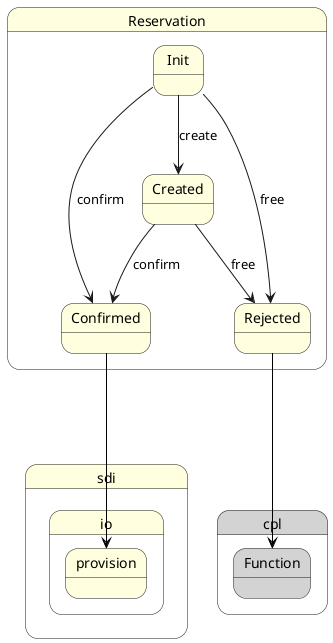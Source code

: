 @startuml



state Reservation #lightyellow {

    state Init #lightyellow {
    }

    state Created #lightyellow {
    }

    state Confirmed #lightyellow {
    }

    state Rejected #lightyellow {
    }

}


Init --> Created : create

Init --> Confirmed : confirm

Init --> Rejected : free

Created --> Confirmed : confirm

Created --> Rejected : free



 state "sdi" as sdi #lightyellow {
state "io" as sdiio #lightyellow {
state "provision" as sdiioprovision #lightyellow {
}
}
}

 Confirmed -[#black]--> sdiioprovision
 
 state "cpl" as cpl #lightgray {
state "Function" as cplFunction #lightgray {
}
}

 Rejected -[#black]--> cplFunction
 

@enduml
